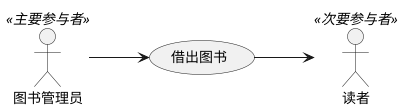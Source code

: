 @startuml
读者<<次要参与者>>
图书管理员<<主要参与者>>
left to right direction
 :图书管理员:-->(借出图书)
(借出图书)-->:读者:
@enduml